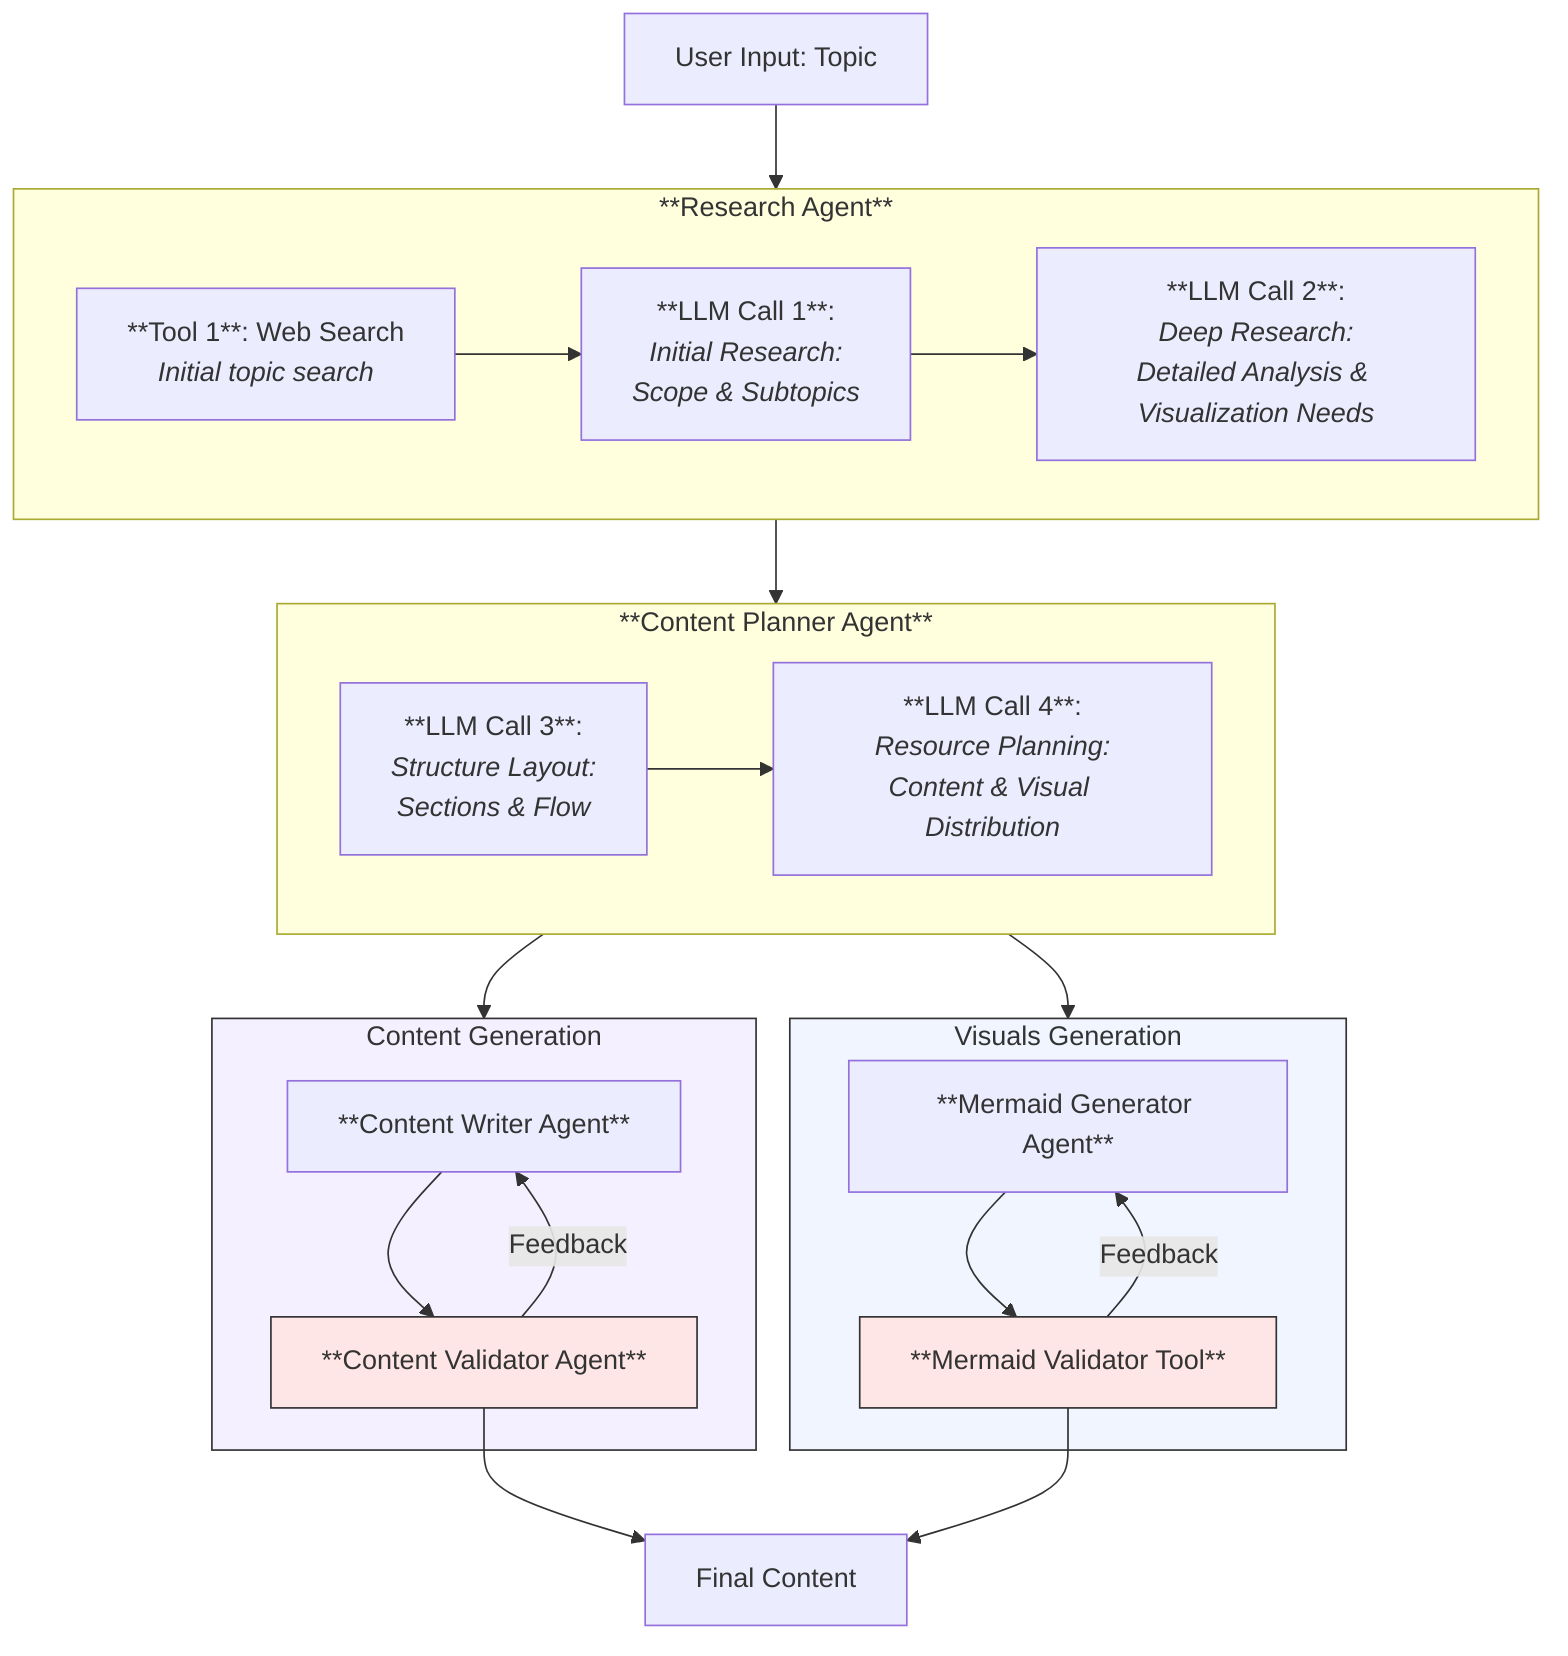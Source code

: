 ---
config:
  layout: dagre
---
flowchart TD
 subgraph B["**Research Agent**"]
        B1["**Tool 1**: Web Search<br><i>Initial topic search</i>"]
        B2["**LLM Call 1**:<br><i>Initial Research:<br>Scope &amp; Subtopics</i>"]
        B3["**LLM Call 2**:<br><i>Deep Research:<br>Detailed Analysis &amp; Visualization Needs</i>"]
  end
 subgraph P["**Content Planner Agent**"]
        P1["**LLM Call 3**:<br><i>Structure Layout:<br>Sections &amp; Flow</i>"]
        P2["**LLM Call 4**:<br><i>Resource Planning:<br>Content &amp; Visual Distribution</i>"]
  end
 subgraph ContentPath["Content Generation"]
        C["**Content Writer Agent**"]
        CV["**Content Validator Agent**"]
  end
 subgraph VisualPath["Visuals Generation"]
        M["**Mermaid Generator Agent**"]
        MV["**Mermaid Validator Tool**"]
  end
    A["User Input: Topic"] --> B
    B1 --> B2
    B2 --> B3
    P1 --> P2
    C --> CV
    CV -- Feedback --> C
    M --> MV
    MV -- Feedback --> M
    B --> P
    P --> ContentPath & VisualPath
    CV --> F["Final Content"]
    MV --> F
    style CV fill:#ffe6e6,stroke:#333
    style MV fill:#ffe6e6,stroke:#333
    style ContentPath fill:#f5f0ff,stroke:#333
    style VisualPath fill:#f0f5ff,stroke:#333